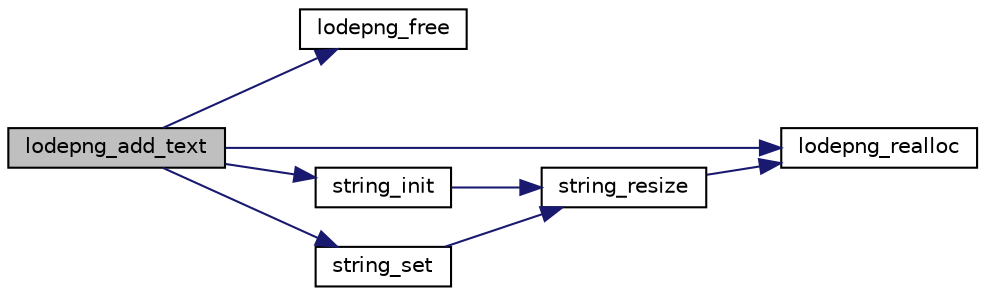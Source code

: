 digraph "lodepng_add_text"
{
 // LATEX_PDF_SIZE
  edge [fontname="Helvetica",fontsize="10",labelfontname="Helvetica",labelfontsize="10"];
  node [fontname="Helvetica",fontsize="10",shape=record];
  rankdir="LR";
  Node1 [label="lodepng_add_text",height=0.2,width=0.4,color="black", fillcolor="grey75", style="filled", fontcolor="black",tooltip=" "];
  Node1 -> Node2 [color="midnightblue",fontsize="10",style="solid",fontname="Helvetica"];
  Node2 [label="lodepng_free",height=0.2,width=0.4,color="black", fillcolor="white", style="filled",URL="$lodepng_8cpp.html#a5cabd4078527ba33b78791fac7e8b15c",tooltip=" "];
  Node1 -> Node3 [color="midnightblue",fontsize="10",style="solid",fontname="Helvetica"];
  Node3 [label="lodepng_realloc",height=0.2,width=0.4,color="black", fillcolor="white", style="filled",URL="$lodepng_8cpp.html#a6ee50a3631edd70134996a315552131b",tooltip=" "];
  Node1 -> Node4 [color="midnightblue",fontsize="10",style="solid",fontname="Helvetica"];
  Node4 [label="string_init",height=0.2,width=0.4,color="black", fillcolor="white", style="filled",URL="$lodepng_8cpp.html#a881d50f3ee56daf1740cca36a0aa263e",tooltip=" "];
  Node4 -> Node5 [color="midnightblue",fontsize="10",style="solid",fontname="Helvetica"];
  Node5 [label="string_resize",height=0.2,width=0.4,color="black", fillcolor="white", style="filled",URL="$lodepng_8cpp.html#aad5cf2301c0696db33d9cc22be775242",tooltip=" "];
  Node5 -> Node3 [color="midnightblue",fontsize="10",style="solid",fontname="Helvetica"];
  Node1 -> Node6 [color="midnightblue",fontsize="10",style="solid",fontname="Helvetica"];
  Node6 [label="string_set",height=0.2,width=0.4,color="black", fillcolor="white", style="filled",URL="$lodepng_8cpp.html#a9f49527841de8cab3f6b8db185d4379f",tooltip=" "];
  Node6 -> Node5 [color="midnightblue",fontsize="10",style="solid",fontname="Helvetica"];
}
